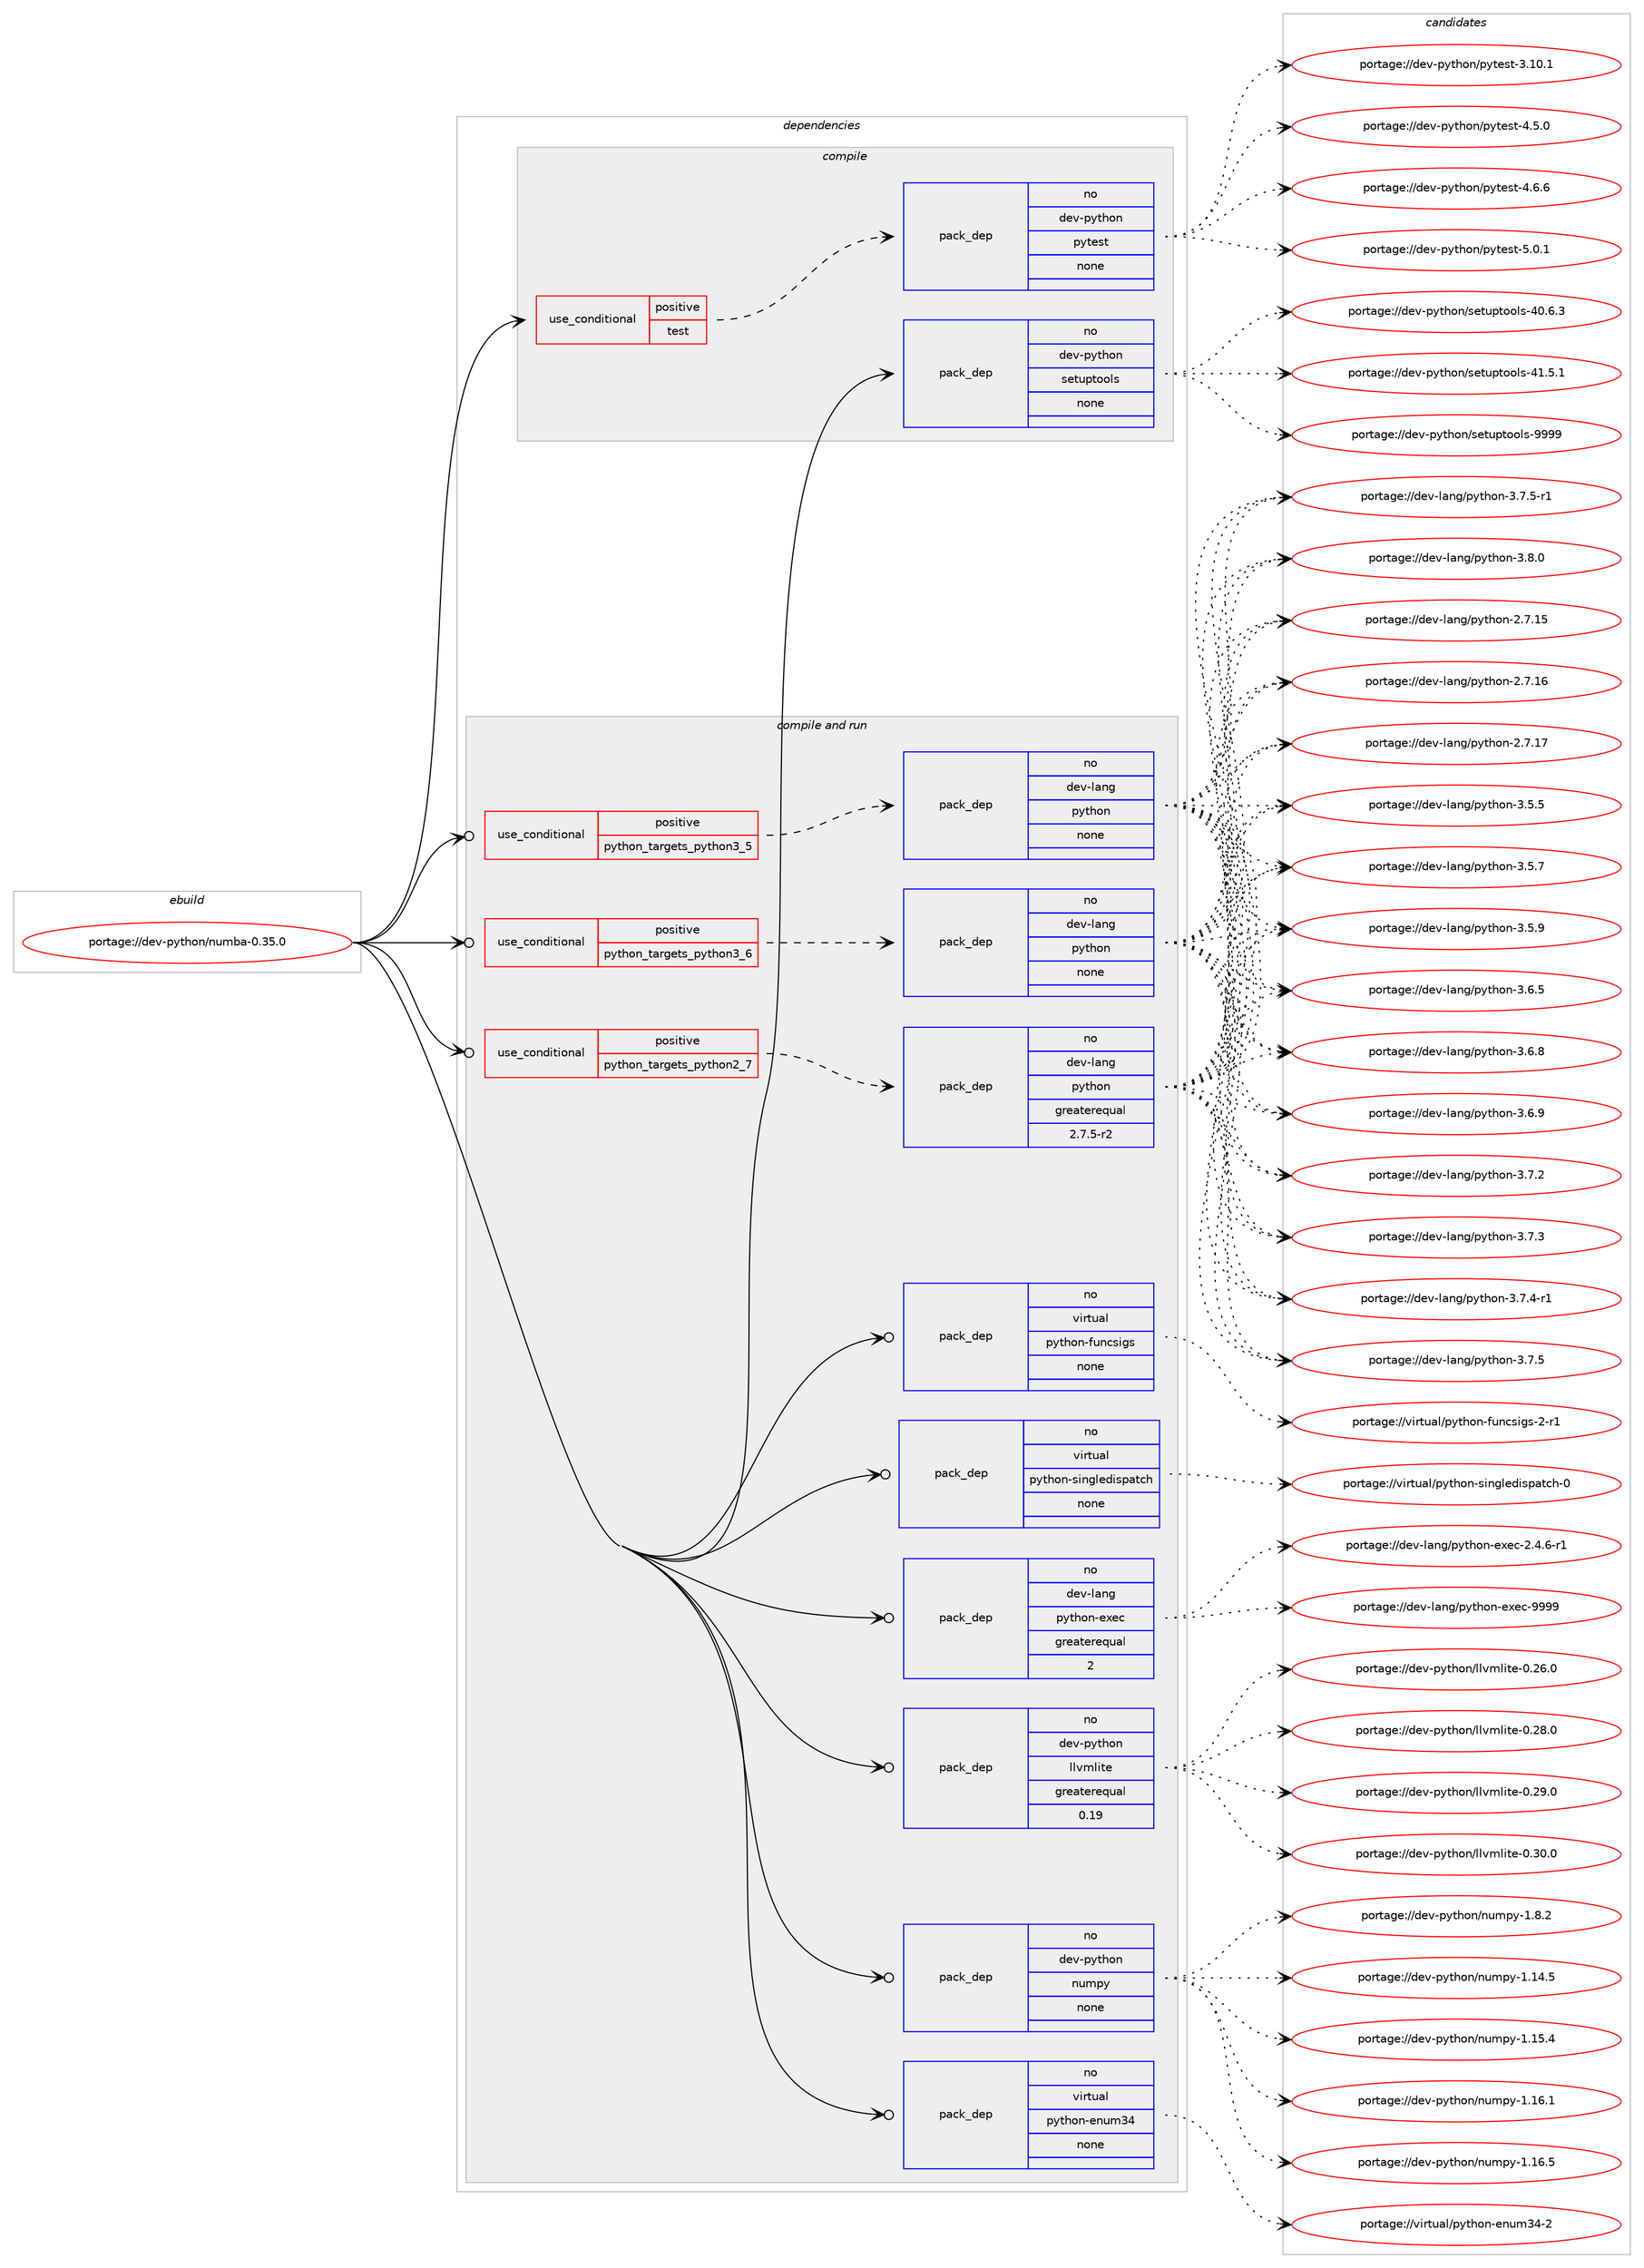 digraph prolog {

# *************
# Graph options
# *************

newrank=true;
concentrate=true;
compound=true;
graph [rankdir=LR,fontname=Helvetica,fontsize=10,ranksep=1.5];#, ranksep=2.5, nodesep=0.2];
edge  [arrowhead=vee];
node  [fontname=Helvetica,fontsize=10];

# **********
# The ebuild
# **********

subgraph cluster_leftcol {
color=gray;
rank=same;
label=<<i>ebuild</i>>;
id [label="portage://dev-python/numba-0.35.0", color=red, width=4, href="../dev-python/numba-0.35.0.svg"];
}

# ****************
# The dependencies
# ****************

subgraph cluster_midcol {
color=gray;
label=<<i>dependencies</i>>;
subgraph cluster_compile {
fillcolor="#eeeeee";
style=filled;
label=<<i>compile</i>>;
subgraph cond32642 {
dependency152226 [label=<<TABLE BORDER="0" CELLBORDER="1" CELLSPACING="0" CELLPADDING="4"><TR><TD ROWSPAN="3" CELLPADDING="10">use_conditional</TD></TR><TR><TD>positive</TD></TR><TR><TD>test</TD></TR></TABLE>>, shape=none, color=red];
subgraph pack116255 {
dependency152227 [label=<<TABLE BORDER="0" CELLBORDER="1" CELLSPACING="0" CELLPADDING="4" WIDTH="220"><TR><TD ROWSPAN="6" CELLPADDING="30">pack_dep</TD></TR><TR><TD WIDTH="110">no</TD></TR><TR><TD>dev-python</TD></TR><TR><TD>pytest</TD></TR><TR><TD>none</TD></TR><TR><TD></TD></TR></TABLE>>, shape=none, color=blue];
}
dependency152226:e -> dependency152227:w [weight=20,style="dashed",arrowhead="vee"];
}
id:e -> dependency152226:w [weight=20,style="solid",arrowhead="vee"];
subgraph pack116256 {
dependency152228 [label=<<TABLE BORDER="0" CELLBORDER="1" CELLSPACING="0" CELLPADDING="4" WIDTH="220"><TR><TD ROWSPAN="6" CELLPADDING="30">pack_dep</TD></TR><TR><TD WIDTH="110">no</TD></TR><TR><TD>dev-python</TD></TR><TR><TD>setuptools</TD></TR><TR><TD>none</TD></TR><TR><TD></TD></TR></TABLE>>, shape=none, color=blue];
}
id:e -> dependency152228:w [weight=20,style="solid",arrowhead="vee"];
}
subgraph cluster_compileandrun {
fillcolor="#eeeeee";
style=filled;
label=<<i>compile and run</i>>;
subgraph cond32643 {
dependency152229 [label=<<TABLE BORDER="0" CELLBORDER="1" CELLSPACING="0" CELLPADDING="4"><TR><TD ROWSPAN="3" CELLPADDING="10">use_conditional</TD></TR><TR><TD>positive</TD></TR><TR><TD>python_targets_python2_7</TD></TR></TABLE>>, shape=none, color=red];
subgraph pack116257 {
dependency152230 [label=<<TABLE BORDER="0" CELLBORDER="1" CELLSPACING="0" CELLPADDING="4" WIDTH="220"><TR><TD ROWSPAN="6" CELLPADDING="30">pack_dep</TD></TR><TR><TD WIDTH="110">no</TD></TR><TR><TD>dev-lang</TD></TR><TR><TD>python</TD></TR><TR><TD>greaterequal</TD></TR><TR><TD>2.7.5-r2</TD></TR></TABLE>>, shape=none, color=blue];
}
dependency152229:e -> dependency152230:w [weight=20,style="dashed",arrowhead="vee"];
}
id:e -> dependency152229:w [weight=20,style="solid",arrowhead="odotvee"];
subgraph cond32644 {
dependency152231 [label=<<TABLE BORDER="0" CELLBORDER="1" CELLSPACING="0" CELLPADDING="4"><TR><TD ROWSPAN="3" CELLPADDING="10">use_conditional</TD></TR><TR><TD>positive</TD></TR><TR><TD>python_targets_python3_5</TD></TR></TABLE>>, shape=none, color=red];
subgraph pack116258 {
dependency152232 [label=<<TABLE BORDER="0" CELLBORDER="1" CELLSPACING="0" CELLPADDING="4" WIDTH="220"><TR><TD ROWSPAN="6" CELLPADDING="30">pack_dep</TD></TR><TR><TD WIDTH="110">no</TD></TR><TR><TD>dev-lang</TD></TR><TR><TD>python</TD></TR><TR><TD>none</TD></TR><TR><TD></TD></TR></TABLE>>, shape=none, color=blue];
}
dependency152231:e -> dependency152232:w [weight=20,style="dashed",arrowhead="vee"];
}
id:e -> dependency152231:w [weight=20,style="solid",arrowhead="odotvee"];
subgraph cond32645 {
dependency152233 [label=<<TABLE BORDER="0" CELLBORDER="1" CELLSPACING="0" CELLPADDING="4"><TR><TD ROWSPAN="3" CELLPADDING="10">use_conditional</TD></TR><TR><TD>positive</TD></TR><TR><TD>python_targets_python3_6</TD></TR></TABLE>>, shape=none, color=red];
subgraph pack116259 {
dependency152234 [label=<<TABLE BORDER="0" CELLBORDER="1" CELLSPACING="0" CELLPADDING="4" WIDTH="220"><TR><TD ROWSPAN="6" CELLPADDING="30">pack_dep</TD></TR><TR><TD WIDTH="110">no</TD></TR><TR><TD>dev-lang</TD></TR><TR><TD>python</TD></TR><TR><TD>none</TD></TR><TR><TD></TD></TR></TABLE>>, shape=none, color=blue];
}
dependency152233:e -> dependency152234:w [weight=20,style="dashed",arrowhead="vee"];
}
id:e -> dependency152233:w [weight=20,style="solid",arrowhead="odotvee"];
subgraph pack116260 {
dependency152235 [label=<<TABLE BORDER="0" CELLBORDER="1" CELLSPACING="0" CELLPADDING="4" WIDTH="220"><TR><TD ROWSPAN="6" CELLPADDING="30">pack_dep</TD></TR><TR><TD WIDTH="110">no</TD></TR><TR><TD>dev-lang</TD></TR><TR><TD>python-exec</TD></TR><TR><TD>greaterequal</TD></TR><TR><TD>2</TD></TR></TABLE>>, shape=none, color=blue];
}
id:e -> dependency152235:w [weight=20,style="solid",arrowhead="odotvee"];
subgraph pack116261 {
dependency152236 [label=<<TABLE BORDER="0" CELLBORDER="1" CELLSPACING="0" CELLPADDING="4" WIDTH="220"><TR><TD ROWSPAN="6" CELLPADDING="30">pack_dep</TD></TR><TR><TD WIDTH="110">no</TD></TR><TR><TD>dev-python</TD></TR><TR><TD>llvmlite</TD></TR><TR><TD>greaterequal</TD></TR><TR><TD>0.19</TD></TR></TABLE>>, shape=none, color=blue];
}
id:e -> dependency152236:w [weight=20,style="solid",arrowhead="odotvee"];
subgraph pack116262 {
dependency152237 [label=<<TABLE BORDER="0" CELLBORDER="1" CELLSPACING="0" CELLPADDING="4" WIDTH="220"><TR><TD ROWSPAN="6" CELLPADDING="30">pack_dep</TD></TR><TR><TD WIDTH="110">no</TD></TR><TR><TD>dev-python</TD></TR><TR><TD>numpy</TD></TR><TR><TD>none</TD></TR><TR><TD></TD></TR></TABLE>>, shape=none, color=blue];
}
id:e -> dependency152237:w [weight=20,style="solid",arrowhead="odotvee"];
subgraph pack116263 {
dependency152238 [label=<<TABLE BORDER="0" CELLBORDER="1" CELLSPACING="0" CELLPADDING="4" WIDTH="220"><TR><TD ROWSPAN="6" CELLPADDING="30">pack_dep</TD></TR><TR><TD WIDTH="110">no</TD></TR><TR><TD>virtual</TD></TR><TR><TD>python-enum34</TD></TR><TR><TD>none</TD></TR><TR><TD></TD></TR></TABLE>>, shape=none, color=blue];
}
id:e -> dependency152238:w [weight=20,style="solid",arrowhead="odotvee"];
subgraph pack116264 {
dependency152239 [label=<<TABLE BORDER="0" CELLBORDER="1" CELLSPACING="0" CELLPADDING="4" WIDTH="220"><TR><TD ROWSPAN="6" CELLPADDING="30">pack_dep</TD></TR><TR><TD WIDTH="110">no</TD></TR><TR><TD>virtual</TD></TR><TR><TD>python-funcsigs</TD></TR><TR><TD>none</TD></TR><TR><TD></TD></TR></TABLE>>, shape=none, color=blue];
}
id:e -> dependency152239:w [weight=20,style="solid",arrowhead="odotvee"];
subgraph pack116265 {
dependency152240 [label=<<TABLE BORDER="0" CELLBORDER="1" CELLSPACING="0" CELLPADDING="4" WIDTH="220"><TR><TD ROWSPAN="6" CELLPADDING="30">pack_dep</TD></TR><TR><TD WIDTH="110">no</TD></TR><TR><TD>virtual</TD></TR><TR><TD>python-singledispatch</TD></TR><TR><TD>none</TD></TR><TR><TD></TD></TR></TABLE>>, shape=none, color=blue];
}
id:e -> dependency152240:w [weight=20,style="solid",arrowhead="odotvee"];
}
subgraph cluster_run {
fillcolor="#eeeeee";
style=filled;
label=<<i>run</i>>;
}
}

# **************
# The candidates
# **************

subgraph cluster_choices {
rank=same;
color=gray;
label=<<i>candidates</i>>;

subgraph choice116255 {
color=black;
nodesep=1;
choiceportage100101118451121211161041111104711212111610111511645514649484649 [label="portage://dev-python/pytest-3.10.1", color=red, width=4,href="../dev-python/pytest-3.10.1.svg"];
choiceportage1001011184511212111610411111047112121116101115116455246534648 [label="portage://dev-python/pytest-4.5.0", color=red, width=4,href="../dev-python/pytest-4.5.0.svg"];
choiceportage1001011184511212111610411111047112121116101115116455246544654 [label="portage://dev-python/pytest-4.6.6", color=red, width=4,href="../dev-python/pytest-4.6.6.svg"];
choiceportage1001011184511212111610411111047112121116101115116455346484649 [label="portage://dev-python/pytest-5.0.1", color=red, width=4,href="../dev-python/pytest-5.0.1.svg"];
dependency152227:e -> choiceportage100101118451121211161041111104711212111610111511645514649484649:w [style=dotted,weight="100"];
dependency152227:e -> choiceportage1001011184511212111610411111047112121116101115116455246534648:w [style=dotted,weight="100"];
dependency152227:e -> choiceportage1001011184511212111610411111047112121116101115116455246544654:w [style=dotted,weight="100"];
dependency152227:e -> choiceportage1001011184511212111610411111047112121116101115116455346484649:w [style=dotted,weight="100"];
}
subgraph choice116256 {
color=black;
nodesep=1;
choiceportage100101118451121211161041111104711510111611711211611111110811545524846544651 [label="portage://dev-python/setuptools-40.6.3", color=red, width=4,href="../dev-python/setuptools-40.6.3.svg"];
choiceportage100101118451121211161041111104711510111611711211611111110811545524946534649 [label="portage://dev-python/setuptools-41.5.1", color=red, width=4,href="../dev-python/setuptools-41.5.1.svg"];
choiceportage10010111845112121116104111110471151011161171121161111111081154557575757 [label="portage://dev-python/setuptools-9999", color=red, width=4,href="../dev-python/setuptools-9999.svg"];
dependency152228:e -> choiceportage100101118451121211161041111104711510111611711211611111110811545524846544651:w [style=dotted,weight="100"];
dependency152228:e -> choiceportage100101118451121211161041111104711510111611711211611111110811545524946534649:w [style=dotted,weight="100"];
dependency152228:e -> choiceportage10010111845112121116104111110471151011161171121161111111081154557575757:w [style=dotted,weight="100"];
}
subgraph choice116257 {
color=black;
nodesep=1;
choiceportage10010111845108971101034711212111610411111045504655464953 [label="portage://dev-lang/python-2.7.15", color=red, width=4,href="../dev-lang/python-2.7.15.svg"];
choiceportage10010111845108971101034711212111610411111045504655464954 [label="portage://dev-lang/python-2.7.16", color=red, width=4,href="../dev-lang/python-2.7.16.svg"];
choiceportage10010111845108971101034711212111610411111045504655464955 [label="portage://dev-lang/python-2.7.17", color=red, width=4,href="../dev-lang/python-2.7.17.svg"];
choiceportage100101118451089711010347112121116104111110455146534653 [label="portage://dev-lang/python-3.5.5", color=red, width=4,href="../dev-lang/python-3.5.5.svg"];
choiceportage100101118451089711010347112121116104111110455146534655 [label="portage://dev-lang/python-3.5.7", color=red, width=4,href="../dev-lang/python-3.5.7.svg"];
choiceportage100101118451089711010347112121116104111110455146534657 [label="portage://dev-lang/python-3.5.9", color=red, width=4,href="../dev-lang/python-3.5.9.svg"];
choiceportage100101118451089711010347112121116104111110455146544653 [label="portage://dev-lang/python-3.6.5", color=red, width=4,href="../dev-lang/python-3.6.5.svg"];
choiceportage100101118451089711010347112121116104111110455146544656 [label="portage://dev-lang/python-3.6.8", color=red, width=4,href="../dev-lang/python-3.6.8.svg"];
choiceportage100101118451089711010347112121116104111110455146544657 [label="portage://dev-lang/python-3.6.9", color=red, width=4,href="../dev-lang/python-3.6.9.svg"];
choiceportage100101118451089711010347112121116104111110455146554650 [label="portage://dev-lang/python-3.7.2", color=red, width=4,href="../dev-lang/python-3.7.2.svg"];
choiceportage100101118451089711010347112121116104111110455146554651 [label="portage://dev-lang/python-3.7.3", color=red, width=4,href="../dev-lang/python-3.7.3.svg"];
choiceportage1001011184510897110103471121211161041111104551465546524511449 [label="portage://dev-lang/python-3.7.4-r1", color=red, width=4,href="../dev-lang/python-3.7.4-r1.svg"];
choiceportage100101118451089711010347112121116104111110455146554653 [label="portage://dev-lang/python-3.7.5", color=red, width=4,href="../dev-lang/python-3.7.5.svg"];
choiceportage1001011184510897110103471121211161041111104551465546534511449 [label="portage://dev-lang/python-3.7.5-r1", color=red, width=4,href="../dev-lang/python-3.7.5-r1.svg"];
choiceportage100101118451089711010347112121116104111110455146564648 [label="portage://dev-lang/python-3.8.0", color=red, width=4,href="../dev-lang/python-3.8.0.svg"];
dependency152230:e -> choiceportage10010111845108971101034711212111610411111045504655464953:w [style=dotted,weight="100"];
dependency152230:e -> choiceportage10010111845108971101034711212111610411111045504655464954:w [style=dotted,weight="100"];
dependency152230:e -> choiceportage10010111845108971101034711212111610411111045504655464955:w [style=dotted,weight="100"];
dependency152230:e -> choiceportage100101118451089711010347112121116104111110455146534653:w [style=dotted,weight="100"];
dependency152230:e -> choiceportage100101118451089711010347112121116104111110455146534655:w [style=dotted,weight="100"];
dependency152230:e -> choiceportage100101118451089711010347112121116104111110455146534657:w [style=dotted,weight="100"];
dependency152230:e -> choiceportage100101118451089711010347112121116104111110455146544653:w [style=dotted,weight="100"];
dependency152230:e -> choiceportage100101118451089711010347112121116104111110455146544656:w [style=dotted,weight="100"];
dependency152230:e -> choiceportage100101118451089711010347112121116104111110455146544657:w [style=dotted,weight="100"];
dependency152230:e -> choiceportage100101118451089711010347112121116104111110455146554650:w [style=dotted,weight="100"];
dependency152230:e -> choiceportage100101118451089711010347112121116104111110455146554651:w [style=dotted,weight="100"];
dependency152230:e -> choiceportage1001011184510897110103471121211161041111104551465546524511449:w [style=dotted,weight="100"];
dependency152230:e -> choiceportage100101118451089711010347112121116104111110455146554653:w [style=dotted,weight="100"];
dependency152230:e -> choiceportage1001011184510897110103471121211161041111104551465546534511449:w [style=dotted,weight="100"];
dependency152230:e -> choiceportage100101118451089711010347112121116104111110455146564648:w [style=dotted,weight="100"];
}
subgraph choice116258 {
color=black;
nodesep=1;
choiceportage10010111845108971101034711212111610411111045504655464953 [label="portage://dev-lang/python-2.7.15", color=red, width=4,href="../dev-lang/python-2.7.15.svg"];
choiceportage10010111845108971101034711212111610411111045504655464954 [label="portage://dev-lang/python-2.7.16", color=red, width=4,href="../dev-lang/python-2.7.16.svg"];
choiceportage10010111845108971101034711212111610411111045504655464955 [label="portage://dev-lang/python-2.7.17", color=red, width=4,href="../dev-lang/python-2.7.17.svg"];
choiceportage100101118451089711010347112121116104111110455146534653 [label="portage://dev-lang/python-3.5.5", color=red, width=4,href="../dev-lang/python-3.5.5.svg"];
choiceportage100101118451089711010347112121116104111110455146534655 [label="portage://dev-lang/python-3.5.7", color=red, width=4,href="../dev-lang/python-3.5.7.svg"];
choiceportage100101118451089711010347112121116104111110455146534657 [label="portage://dev-lang/python-3.5.9", color=red, width=4,href="../dev-lang/python-3.5.9.svg"];
choiceportage100101118451089711010347112121116104111110455146544653 [label="portage://dev-lang/python-3.6.5", color=red, width=4,href="../dev-lang/python-3.6.5.svg"];
choiceportage100101118451089711010347112121116104111110455146544656 [label="portage://dev-lang/python-3.6.8", color=red, width=4,href="../dev-lang/python-3.6.8.svg"];
choiceportage100101118451089711010347112121116104111110455146544657 [label="portage://dev-lang/python-3.6.9", color=red, width=4,href="../dev-lang/python-3.6.9.svg"];
choiceportage100101118451089711010347112121116104111110455146554650 [label="portage://dev-lang/python-3.7.2", color=red, width=4,href="../dev-lang/python-3.7.2.svg"];
choiceportage100101118451089711010347112121116104111110455146554651 [label="portage://dev-lang/python-3.7.3", color=red, width=4,href="../dev-lang/python-3.7.3.svg"];
choiceportage1001011184510897110103471121211161041111104551465546524511449 [label="portage://dev-lang/python-3.7.4-r1", color=red, width=4,href="../dev-lang/python-3.7.4-r1.svg"];
choiceportage100101118451089711010347112121116104111110455146554653 [label="portage://dev-lang/python-3.7.5", color=red, width=4,href="../dev-lang/python-3.7.5.svg"];
choiceportage1001011184510897110103471121211161041111104551465546534511449 [label="portage://dev-lang/python-3.7.5-r1", color=red, width=4,href="../dev-lang/python-3.7.5-r1.svg"];
choiceportage100101118451089711010347112121116104111110455146564648 [label="portage://dev-lang/python-3.8.0", color=red, width=4,href="../dev-lang/python-3.8.0.svg"];
dependency152232:e -> choiceportage10010111845108971101034711212111610411111045504655464953:w [style=dotted,weight="100"];
dependency152232:e -> choiceportage10010111845108971101034711212111610411111045504655464954:w [style=dotted,weight="100"];
dependency152232:e -> choiceportage10010111845108971101034711212111610411111045504655464955:w [style=dotted,weight="100"];
dependency152232:e -> choiceportage100101118451089711010347112121116104111110455146534653:w [style=dotted,weight="100"];
dependency152232:e -> choiceportage100101118451089711010347112121116104111110455146534655:w [style=dotted,weight="100"];
dependency152232:e -> choiceportage100101118451089711010347112121116104111110455146534657:w [style=dotted,weight="100"];
dependency152232:e -> choiceportage100101118451089711010347112121116104111110455146544653:w [style=dotted,weight="100"];
dependency152232:e -> choiceportage100101118451089711010347112121116104111110455146544656:w [style=dotted,weight="100"];
dependency152232:e -> choiceportage100101118451089711010347112121116104111110455146544657:w [style=dotted,weight="100"];
dependency152232:e -> choiceportage100101118451089711010347112121116104111110455146554650:w [style=dotted,weight="100"];
dependency152232:e -> choiceportage100101118451089711010347112121116104111110455146554651:w [style=dotted,weight="100"];
dependency152232:e -> choiceportage1001011184510897110103471121211161041111104551465546524511449:w [style=dotted,weight="100"];
dependency152232:e -> choiceportage100101118451089711010347112121116104111110455146554653:w [style=dotted,weight="100"];
dependency152232:e -> choiceportage1001011184510897110103471121211161041111104551465546534511449:w [style=dotted,weight="100"];
dependency152232:e -> choiceportage100101118451089711010347112121116104111110455146564648:w [style=dotted,weight="100"];
}
subgraph choice116259 {
color=black;
nodesep=1;
choiceportage10010111845108971101034711212111610411111045504655464953 [label="portage://dev-lang/python-2.7.15", color=red, width=4,href="../dev-lang/python-2.7.15.svg"];
choiceportage10010111845108971101034711212111610411111045504655464954 [label="portage://dev-lang/python-2.7.16", color=red, width=4,href="../dev-lang/python-2.7.16.svg"];
choiceportage10010111845108971101034711212111610411111045504655464955 [label="portage://dev-lang/python-2.7.17", color=red, width=4,href="../dev-lang/python-2.7.17.svg"];
choiceportage100101118451089711010347112121116104111110455146534653 [label="portage://dev-lang/python-3.5.5", color=red, width=4,href="../dev-lang/python-3.5.5.svg"];
choiceportage100101118451089711010347112121116104111110455146534655 [label="portage://dev-lang/python-3.5.7", color=red, width=4,href="../dev-lang/python-3.5.7.svg"];
choiceportage100101118451089711010347112121116104111110455146534657 [label="portage://dev-lang/python-3.5.9", color=red, width=4,href="../dev-lang/python-3.5.9.svg"];
choiceportage100101118451089711010347112121116104111110455146544653 [label="portage://dev-lang/python-3.6.5", color=red, width=4,href="../dev-lang/python-3.6.5.svg"];
choiceportage100101118451089711010347112121116104111110455146544656 [label="portage://dev-lang/python-3.6.8", color=red, width=4,href="../dev-lang/python-3.6.8.svg"];
choiceportage100101118451089711010347112121116104111110455146544657 [label="portage://dev-lang/python-3.6.9", color=red, width=4,href="../dev-lang/python-3.6.9.svg"];
choiceportage100101118451089711010347112121116104111110455146554650 [label="portage://dev-lang/python-3.7.2", color=red, width=4,href="../dev-lang/python-3.7.2.svg"];
choiceportage100101118451089711010347112121116104111110455146554651 [label="portage://dev-lang/python-3.7.3", color=red, width=4,href="../dev-lang/python-3.7.3.svg"];
choiceportage1001011184510897110103471121211161041111104551465546524511449 [label="portage://dev-lang/python-3.7.4-r1", color=red, width=4,href="../dev-lang/python-3.7.4-r1.svg"];
choiceportage100101118451089711010347112121116104111110455146554653 [label="portage://dev-lang/python-3.7.5", color=red, width=4,href="../dev-lang/python-3.7.5.svg"];
choiceportage1001011184510897110103471121211161041111104551465546534511449 [label="portage://dev-lang/python-3.7.5-r1", color=red, width=4,href="../dev-lang/python-3.7.5-r1.svg"];
choiceportage100101118451089711010347112121116104111110455146564648 [label="portage://dev-lang/python-3.8.0", color=red, width=4,href="../dev-lang/python-3.8.0.svg"];
dependency152234:e -> choiceportage10010111845108971101034711212111610411111045504655464953:w [style=dotted,weight="100"];
dependency152234:e -> choiceportage10010111845108971101034711212111610411111045504655464954:w [style=dotted,weight="100"];
dependency152234:e -> choiceportage10010111845108971101034711212111610411111045504655464955:w [style=dotted,weight="100"];
dependency152234:e -> choiceportage100101118451089711010347112121116104111110455146534653:w [style=dotted,weight="100"];
dependency152234:e -> choiceportage100101118451089711010347112121116104111110455146534655:w [style=dotted,weight="100"];
dependency152234:e -> choiceportage100101118451089711010347112121116104111110455146534657:w [style=dotted,weight="100"];
dependency152234:e -> choiceportage100101118451089711010347112121116104111110455146544653:w [style=dotted,weight="100"];
dependency152234:e -> choiceportage100101118451089711010347112121116104111110455146544656:w [style=dotted,weight="100"];
dependency152234:e -> choiceportage100101118451089711010347112121116104111110455146544657:w [style=dotted,weight="100"];
dependency152234:e -> choiceportage100101118451089711010347112121116104111110455146554650:w [style=dotted,weight="100"];
dependency152234:e -> choiceportage100101118451089711010347112121116104111110455146554651:w [style=dotted,weight="100"];
dependency152234:e -> choiceportage1001011184510897110103471121211161041111104551465546524511449:w [style=dotted,weight="100"];
dependency152234:e -> choiceportage100101118451089711010347112121116104111110455146554653:w [style=dotted,weight="100"];
dependency152234:e -> choiceportage1001011184510897110103471121211161041111104551465546534511449:w [style=dotted,weight="100"];
dependency152234:e -> choiceportage100101118451089711010347112121116104111110455146564648:w [style=dotted,weight="100"];
}
subgraph choice116260 {
color=black;
nodesep=1;
choiceportage10010111845108971101034711212111610411111045101120101994550465246544511449 [label="portage://dev-lang/python-exec-2.4.6-r1", color=red, width=4,href="../dev-lang/python-exec-2.4.6-r1.svg"];
choiceportage10010111845108971101034711212111610411111045101120101994557575757 [label="portage://dev-lang/python-exec-9999", color=red, width=4,href="../dev-lang/python-exec-9999.svg"];
dependency152235:e -> choiceportage10010111845108971101034711212111610411111045101120101994550465246544511449:w [style=dotted,weight="100"];
dependency152235:e -> choiceportage10010111845108971101034711212111610411111045101120101994557575757:w [style=dotted,weight="100"];
}
subgraph choice116261 {
color=black;
nodesep=1;
choiceportage100101118451121211161041111104710810811810910810511610145484650544648 [label="portage://dev-python/llvmlite-0.26.0", color=red, width=4,href="../dev-python/llvmlite-0.26.0.svg"];
choiceportage100101118451121211161041111104710810811810910810511610145484650564648 [label="portage://dev-python/llvmlite-0.28.0", color=red, width=4,href="../dev-python/llvmlite-0.28.0.svg"];
choiceportage100101118451121211161041111104710810811810910810511610145484650574648 [label="portage://dev-python/llvmlite-0.29.0", color=red, width=4,href="../dev-python/llvmlite-0.29.0.svg"];
choiceportage100101118451121211161041111104710810811810910810511610145484651484648 [label="portage://dev-python/llvmlite-0.30.0", color=red, width=4,href="../dev-python/llvmlite-0.30.0.svg"];
dependency152236:e -> choiceportage100101118451121211161041111104710810811810910810511610145484650544648:w [style=dotted,weight="100"];
dependency152236:e -> choiceportage100101118451121211161041111104710810811810910810511610145484650564648:w [style=dotted,weight="100"];
dependency152236:e -> choiceportage100101118451121211161041111104710810811810910810511610145484650574648:w [style=dotted,weight="100"];
dependency152236:e -> choiceportage100101118451121211161041111104710810811810910810511610145484651484648:w [style=dotted,weight="100"];
}
subgraph choice116262 {
color=black;
nodesep=1;
choiceportage100101118451121211161041111104711011710911212145494649524653 [label="portage://dev-python/numpy-1.14.5", color=red, width=4,href="../dev-python/numpy-1.14.5.svg"];
choiceportage100101118451121211161041111104711011710911212145494649534652 [label="portage://dev-python/numpy-1.15.4", color=red, width=4,href="../dev-python/numpy-1.15.4.svg"];
choiceportage100101118451121211161041111104711011710911212145494649544649 [label="portage://dev-python/numpy-1.16.1", color=red, width=4,href="../dev-python/numpy-1.16.1.svg"];
choiceportage100101118451121211161041111104711011710911212145494649544653 [label="portage://dev-python/numpy-1.16.5", color=red, width=4,href="../dev-python/numpy-1.16.5.svg"];
choiceportage1001011184511212111610411111047110117109112121454946564650 [label="portage://dev-python/numpy-1.8.2", color=red, width=4,href="../dev-python/numpy-1.8.2.svg"];
dependency152237:e -> choiceportage100101118451121211161041111104711011710911212145494649524653:w [style=dotted,weight="100"];
dependency152237:e -> choiceportage100101118451121211161041111104711011710911212145494649534652:w [style=dotted,weight="100"];
dependency152237:e -> choiceportage100101118451121211161041111104711011710911212145494649544649:w [style=dotted,weight="100"];
dependency152237:e -> choiceportage100101118451121211161041111104711011710911212145494649544653:w [style=dotted,weight="100"];
dependency152237:e -> choiceportage1001011184511212111610411111047110117109112121454946564650:w [style=dotted,weight="100"];
}
subgraph choice116263 {
color=black;
nodesep=1;
choiceportage11810511411611797108471121211161041111104510111011710951524550 [label="portage://virtual/python-enum34-2", color=red, width=4,href="../virtual/python-enum34-2.svg"];
dependency152238:e -> choiceportage11810511411611797108471121211161041111104510111011710951524550:w [style=dotted,weight="100"];
}
subgraph choice116264 {
color=black;
nodesep=1;
choiceportage1181051141161179710847112121116104111110451021171109911510510311545504511449 [label="portage://virtual/python-funcsigs-2-r1", color=red, width=4,href="../virtual/python-funcsigs-2-r1.svg"];
dependency152239:e -> choiceportage1181051141161179710847112121116104111110451021171109911510510311545504511449:w [style=dotted,weight="100"];
}
subgraph choice116265 {
color=black;
nodesep=1;
choiceportage11810511411611797108471121211161041111104511510511010310810110010511511297116991044548 [label="portage://virtual/python-singledispatch-0", color=red, width=4,href="../virtual/python-singledispatch-0.svg"];
dependency152240:e -> choiceportage11810511411611797108471121211161041111104511510511010310810110010511511297116991044548:w [style=dotted,weight="100"];
}
}

}
